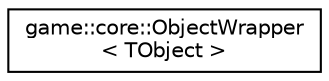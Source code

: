 digraph "Graphical Class Hierarchy"
{
 // LATEX_PDF_SIZE
  edge [fontname="Helvetica",fontsize="10",labelfontname="Helvetica",labelfontsize="10"];
  node [fontname="Helvetica",fontsize="10",shape=record];
  rankdir="LR";
  Node0 [label="game::core::ObjectWrapper\l\< TObject \>",height=0.2,width=0.4,color="black", fillcolor="white", style="filled",URL="$structgame_1_1core_1_1ObjectWrapper.html",tooltip="wrapper class for object that may be referenced by object handler class"];
}
